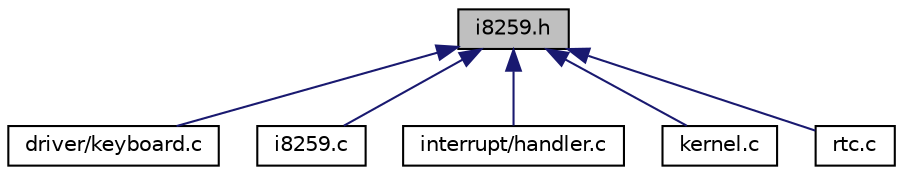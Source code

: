 digraph "i8259.h"
{
  edge [fontname="Helvetica",fontsize="10",labelfontname="Helvetica",labelfontsize="10"];
  node [fontname="Helvetica",fontsize="10",shape=record];
  Node2 [label="i8259.h",height=0.2,width=0.4,color="black", fillcolor="grey75", style="filled", fontcolor="black"];
  Node2 -> Node3 [dir="back",color="midnightblue",fontsize="10",style="solid",fontname="Helvetica"];
  Node3 [label="driver/keyboard.c",height=0.2,width=0.4,color="black", fillcolor="white", style="filled",URL="$keyboard_8c.html"];
  Node2 -> Node4 [dir="back",color="midnightblue",fontsize="10",style="solid",fontname="Helvetica"];
  Node4 [label="i8259.c",height=0.2,width=0.4,color="black", fillcolor="white", style="filled",URL="$i8259_8c.html"];
  Node2 -> Node5 [dir="back",color="midnightblue",fontsize="10",style="solid",fontname="Helvetica"];
  Node5 [label="interrupt/handler.c",height=0.2,width=0.4,color="black", fillcolor="white", style="filled",URL="$handler_8c.html"];
  Node2 -> Node6 [dir="back",color="midnightblue",fontsize="10",style="solid",fontname="Helvetica"];
  Node6 [label="kernel.c",height=0.2,width=0.4,color="black", fillcolor="white", style="filled",URL="$kernel_8c.html"];
  Node2 -> Node7 [dir="back",color="midnightblue",fontsize="10",style="solid",fontname="Helvetica"];
  Node7 [label="rtc.c",height=0.2,width=0.4,color="black", fillcolor="white", style="filled",URL="$rtc_8c.html"];
}
